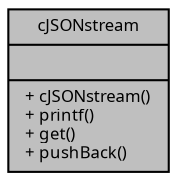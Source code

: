 digraph "cJSONstream"
{
  edge [fontname="Sans",fontsize="8",labelfontname="Sans",labelfontsize="8"];
  node [fontname="Sans",fontsize="8",shape=record];
  Node1 [label="{cJSONstream\n||+ cJSONstream()\l+ printf()\l+ get()\l+ pushBack()\l}",height=0.2,width=0.4,color="black", fillcolor="grey75", style="filled", fontcolor="black"];
}
